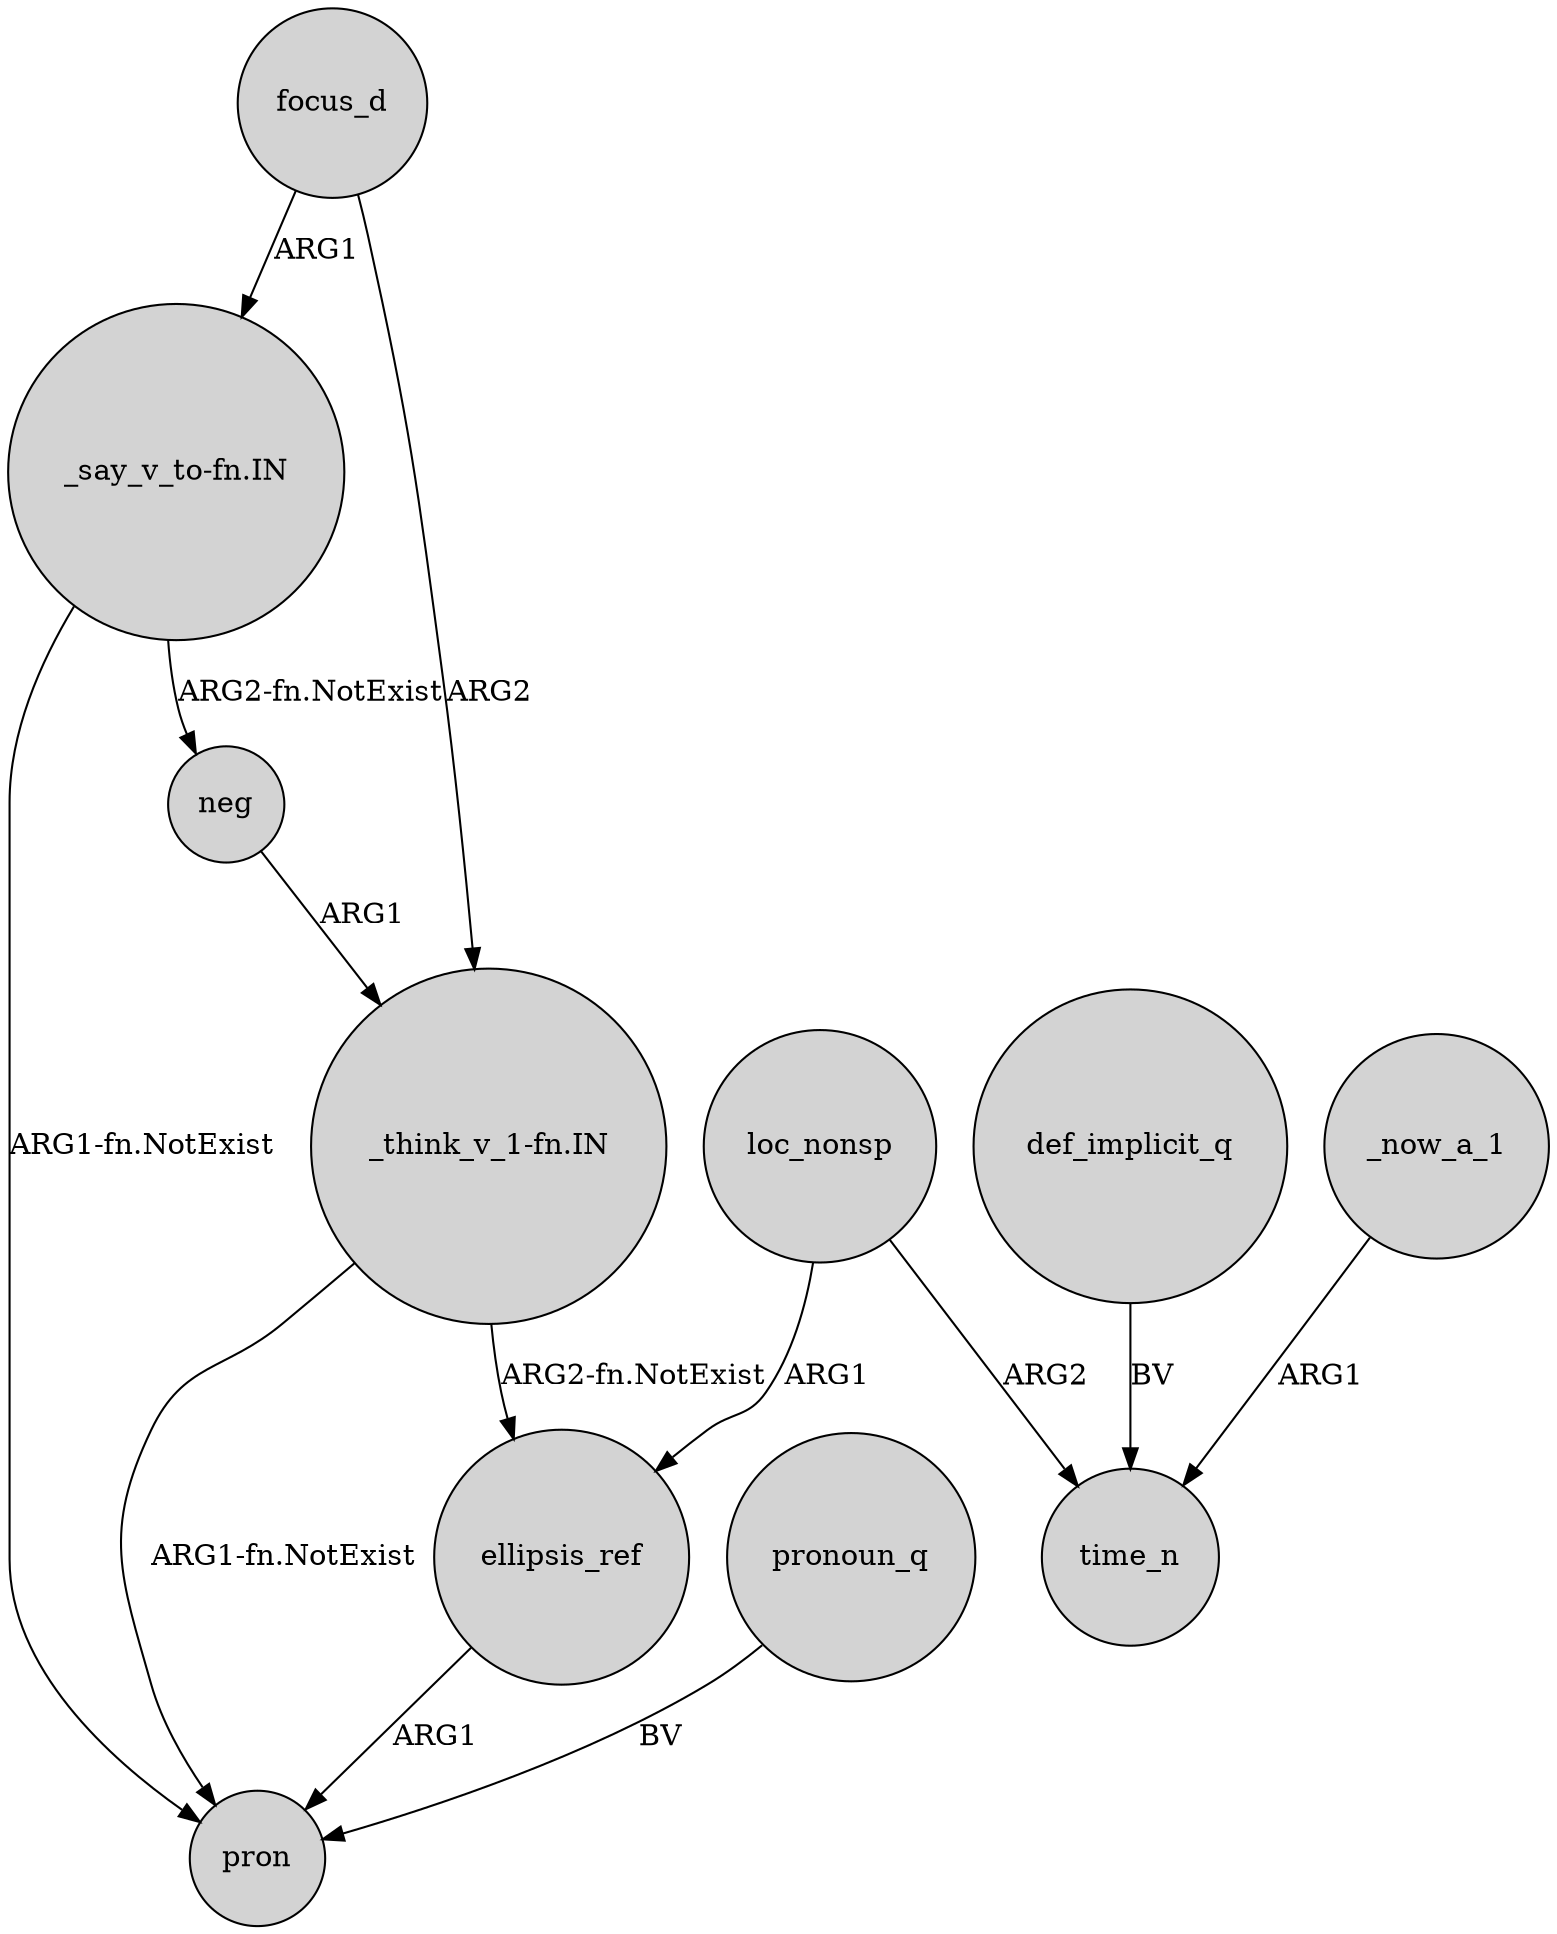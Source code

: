 digraph {
	node [shape=circle style=filled]
	ellipsis_ref -> pron [label=ARG1]
	loc_nonsp -> ellipsis_ref [label=ARG1]
	"_say_v_to-fn.IN" -> pron [label="ARG1-fn.NotExist"]
	"_think_v_1-fn.IN" -> ellipsis_ref [label="ARG2-fn.NotExist"]
	focus_d -> "_think_v_1-fn.IN" [label=ARG2]
	def_implicit_q -> time_n [label=BV]
	_now_a_1 -> time_n [label=ARG1]
	"_think_v_1-fn.IN" -> pron [label="ARG1-fn.NotExist"]
	neg -> "_think_v_1-fn.IN" [label=ARG1]
	loc_nonsp -> time_n [label=ARG2]
	"_say_v_to-fn.IN" -> neg [label="ARG2-fn.NotExist"]
	focus_d -> "_say_v_to-fn.IN" [label=ARG1]
	pronoun_q -> pron [label=BV]
}
